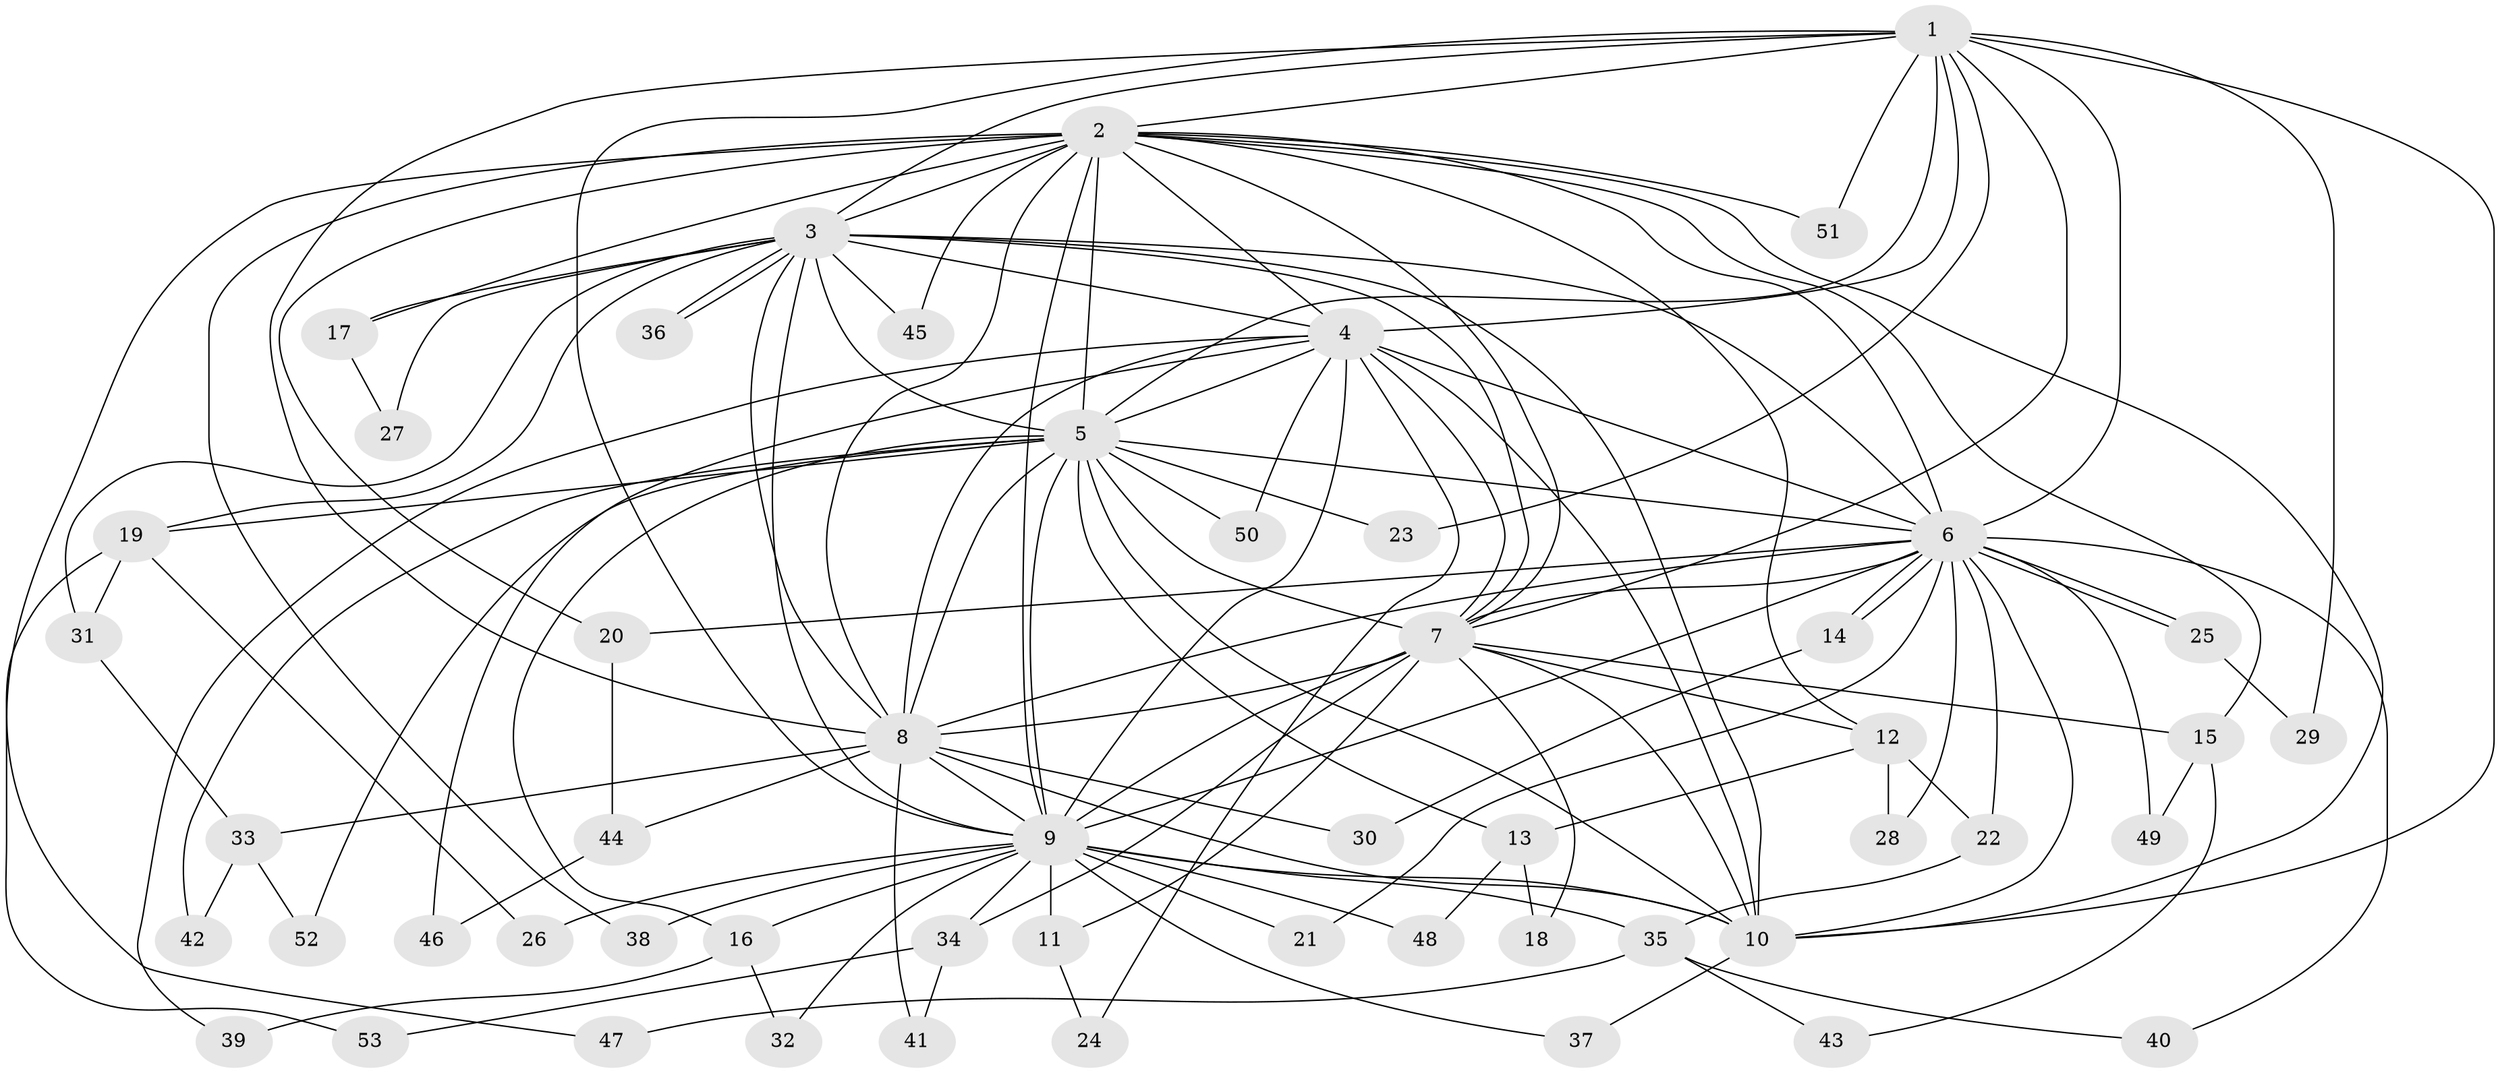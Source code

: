 // coarse degree distribution, {15: 0.02631578947368421, 14: 0.05263157894736842, 12: 0.05263157894736842, 16: 0.05263157894736842, 13: 0.02631578947368421, 3: 0.18421052631578946, 2: 0.3684210526315789, 5: 0.07894736842105263, 1: 0.02631578947368421, 4: 0.10526315789473684, 9: 0.02631578947368421}
// Generated by graph-tools (version 1.1) at 2025/36/03/04/25 23:36:33]
// undirected, 53 vertices, 131 edges
graph export_dot {
  node [color=gray90,style=filled];
  1;
  2;
  3;
  4;
  5;
  6;
  7;
  8;
  9;
  10;
  11;
  12;
  13;
  14;
  15;
  16;
  17;
  18;
  19;
  20;
  21;
  22;
  23;
  24;
  25;
  26;
  27;
  28;
  29;
  30;
  31;
  32;
  33;
  34;
  35;
  36;
  37;
  38;
  39;
  40;
  41;
  42;
  43;
  44;
  45;
  46;
  47;
  48;
  49;
  50;
  51;
  52;
  53;
  1 -- 2;
  1 -- 3;
  1 -- 4;
  1 -- 5;
  1 -- 6;
  1 -- 7;
  1 -- 8;
  1 -- 9;
  1 -- 10;
  1 -- 23;
  1 -- 29;
  1 -- 51;
  2 -- 3;
  2 -- 4;
  2 -- 5;
  2 -- 6;
  2 -- 7;
  2 -- 8;
  2 -- 9;
  2 -- 10;
  2 -- 12;
  2 -- 15;
  2 -- 17;
  2 -- 20;
  2 -- 38;
  2 -- 45;
  2 -- 47;
  2 -- 51;
  3 -- 4;
  3 -- 5;
  3 -- 6;
  3 -- 7;
  3 -- 8;
  3 -- 9;
  3 -- 10;
  3 -- 17;
  3 -- 19;
  3 -- 27;
  3 -- 31;
  3 -- 36;
  3 -- 36;
  3 -- 45;
  4 -- 5;
  4 -- 6;
  4 -- 7;
  4 -- 8;
  4 -- 9;
  4 -- 10;
  4 -- 24;
  4 -- 39;
  4 -- 46;
  4 -- 50;
  5 -- 6;
  5 -- 7;
  5 -- 8;
  5 -- 9;
  5 -- 10;
  5 -- 13;
  5 -- 16;
  5 -- 19;
  5 -- 23;
  5 -- 42;
  5 -- 50;
  5 -- 52;
  6 -- 7;
  6 -- 8;
  6 -- 9;
  6 -- 10;
  6 -- 14;
  6 -- 14;
  6 -- 20;
  6 -- 21;
  6 -- 22;
  6 -- 25;
  6 -- 25;
  6 -- 28;
  6 -- 40;
  6 -- 49;
  7 -- 8;
  7 -- 9;
  7 -- 10;
  7 -- 11;
  7 -- 12;
  7 -- 15;
  7 -- 18;
  7 -- 34;
  8 -- 9;
  8 -- 10;
  8 -- 30;
  8 -- 33;
  8 -- 41;
  8 -- 44;
  9 -- 10;
  9 -- 11;
  9 -- 16;
  9 -- 21;
  9 -- 26;
  9 -- 32;
  9 -- 34;
  9 -- 35;
  9 -- 37;
  9 -- 38;
  9 -- 48;
  10 -- 37;
  11 -- 24;
  12 -- 13;
  12 -- 22;
  12 -- 28;
  13 -- 18;
  13 -- 48;
  14 -- 30;
  15 -- 43;
  15 -- 49;
  16 -- 32;
  16 -- 39;
  17 -- 27;
  19 -- 26;
  19 -- 31;
  19 -- 53;
  20 -- 44;
  22 -- 35;
  25 -- 29;
  31 -- 33;
  33 -- 42;
  33 -- 52;
  34 -- 41;
  34 -- 53;
  35 -- 40;
  35 -- 43;
  35 -- 47;
  44 -- 46;
}
